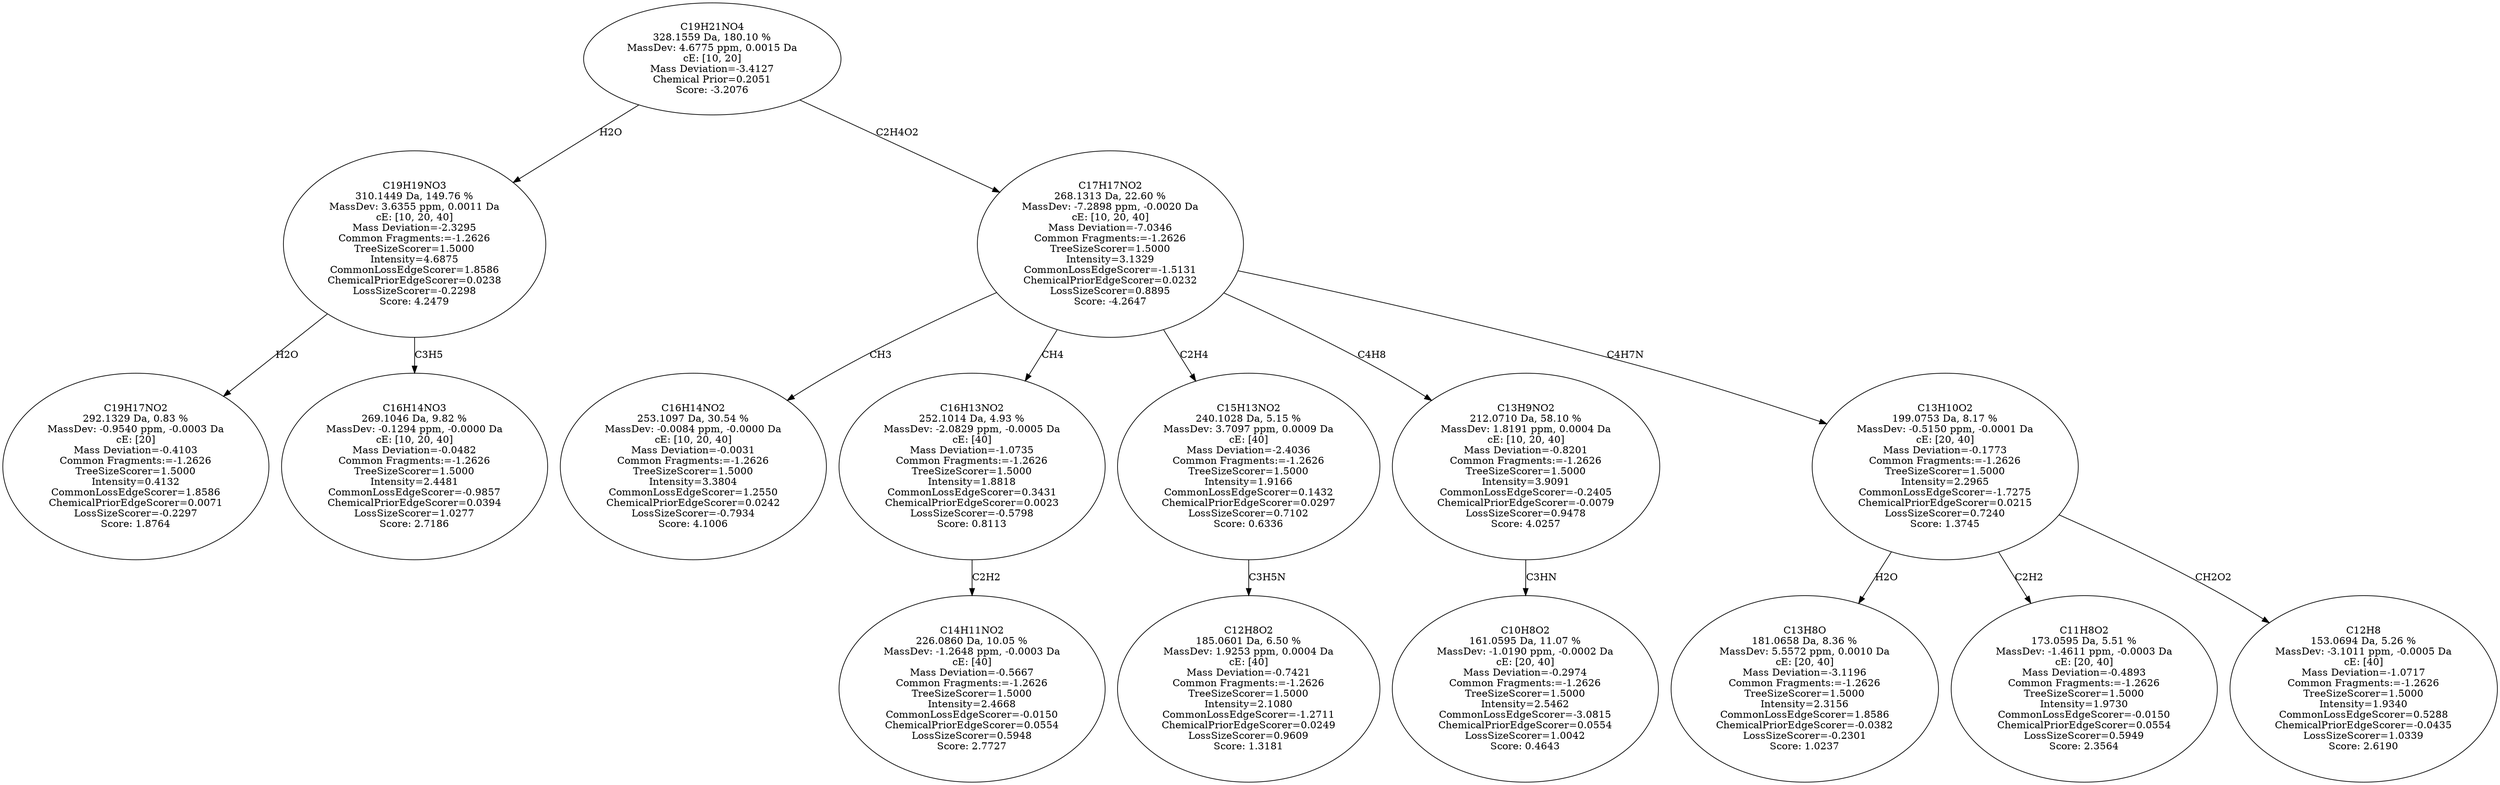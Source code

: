 strict digraph {
v1 [label="C19H17NO2\n292.1329 Da, 0.83 %\nMassDev: -0.9540 ppm, -0.0003 Da\ncE: [20]\nMass Deviation=-0.4103\nCommon Fragments:=-1.2626\nTreeSizeScorer=1.5000\nIntensity=0.4132\nCommonLossEdgeScorer=1.8586\nChemicalPriorEdgeScorer=0.0071\nLossSizeScorer=-0.2297\nScore: 1.8764"];
v2 [label="C16H14NO3\n269.1046 Da, 9.82 %\nMassDev: -0.1294 ppm, -0.0000 Da\ncE: [10, 20, 40]\nMass Deviation=-0.0482\nCommon Fragments:=-1.2626\nTreeSizeScorer=1.5000\nIntensity=2.4481\nCommonLossEdgeScorer=-0.9857\nChemicalPriorEdgeScorer=0.0394\nLossSizeScorer=1.0277\nScore: 2.7186"];
v3 [label="C19H19NO3\n310.1449 Da, 149.76 %\nMassDev: 3.6355 ppm, 0.0011 Da\ncE: [10, 20, 40]\nMass Deviation=-2.3295\nCommon Fragments:=-1.2626\nTreeSizeScorer=1.5000\nIntensity=4.6875\nCommonLossEdgeScorer=1.8586\nChemicalPriorEdgeScorer=0.0238\nLossSizeScorer=-0.2298\nScore: 4.2479"];
v4 [label="C16H14NO2\n253.1097 Da, 30.54 %\nMassDev: -0.0084 ppm, -0.0000 Da\ncE: [10, 20, 40]\nMass Deviation=-0.0031\nCommon Fragments:=-1.2626\nTreeSizeScorer=1.5000\nIntensity=3.3804\nCommonLossEdgeScorer=1.2550\nChemicalPriorEdgeScorer=0.0242\nLossSizeScorer=-0.7934\nScore: 4.1006"];
v5 [label="C14H11NO2\n226.0860 Da, 10.05 %\nMassDev: -1.2648 ppm, -0.0003 Da\ncE: [40]\nMass Deviation=-0.5667\nCommon Fragments:=-1.2626\nTreeSizeScorer=1.5000\nIntensity=2.4668\nCommonLossEdgeScorer=-0.0150\nChemicalPriorEdgeScorer=0.0554\nLossSizeScorer=0.5948\nScore: 2.7727"];
v6 [label="C16H13NO2\n252.1014 Da, 4.93 %\nMassDev: -2.0829 ppm, -0.0005 Da\ncE: [40]\nMass Deviation=-1.0735\nCommon Fragments:=-1.2626\nTreeSizeScorer=1.5000\nIntensity=1.8818\nCommonLossEdgeScorer=0.3431\nChemicalPriorEdgeScorer=0.0023\nLossSizeScorer=-0.5798\nScore: 0.8113"];
v7 [label="C12H8O2\n185.0601 Da, 6.50 %\nMassDev: 1.9253 ppm, 0.0004 Da\ncE: [40]\nMass Deviation=-0.7421\nCommon Fragments:=-1.2626\nTreeSizeScorer=1.5000\nIntensity=2.1080\nCommonLossEdgeScorer=-1.2711\nChemicalPriorEdgeScorer=0.0249\nLossSizeScorer=0.9609\nScore: 1.3181"];
v8 [label="C15H13NO2\n240.1028 Da, 5.15 %\nMassDev: 3.7097 ppm, 0.0009 Da\ncE: [40]\nMass Deviation=-2.4036\nCommon Fragments:=-1.2626\nTreeSizeScorer=1.5000\nIntensity=1.9166\nCommonLossEdgeScorer=0.1432\nChemicalPriorEdgeScorer=0.0297\nLossSizeScorer=0.7102\nScore: 0.6336"];
v9 [label="C10H8O2\n161.0595 Da, 11.07 %\nMassDev: -1.0190 ppm, -0.0002 Da\ncE: [20, 40]\nMass Deviation=-0.2974\nCommon Fragments:=-1.2626\nTreeSizeScorer=1.5000\nIntensity=2.5462\nCommonLossEdgeScorer=-3.0815\nChemicalPriorEdgeScorer=0.0554\nLossSizeScorer=1.0042\nScore: 0.4643"];
v10 [label="C13H9NO2\n212.0710 Da, 58.10 %\nMassDev: 1.8191 ppm, 0.0004 Da\ncE: [10, 20, 40]\nMass Deviation=-0.8201\nCommon Fragments:=-1.2626\nTreeSizeScorer=1.5000\nIntensity=3.9091\nCommonLossEdgeScorer=-0.2405\nChemicalPriorEdgeScorer=-0.0079\nLossSizeScorer=0.9478\nScore: 4.0257"];
v11 [label="C13H8O\n181.0658 Da, 8.36 %\nMassDev: 5.5572 ppm, 0.0010 Da\ncE: [20, 40]\nMass Deviation=-3.1196\nCommon Fragments:=-1.2626\nTreeSizeScorer=1.5000\nIntensity=2.3156\nCommonLossEdgeScorer=1.8586\nChemicalPriorEdgeScorer=-0.0382\nLossSizeScorer=-0.2301\nScore: 1.0237"];
v12 [label="C11H8O2\n173.0595 Da, 5.51 %\nMassDev: -1.4611 ppm, -0.0003 Da\ncE: [20, 40]\nMass Deviation=-0.4893\nCommon Fragments:=-1.2626\nTreeSizeScorer=1.5000\nIntensity=1.9730\nCommonLossEdgeScorer=-0.0150\nChemicalPriorEdgeScorer=0.0554\nLossSizeScorer=0.5949\nScore: 2.3564"];
v13 [label="C12H8\n153.0694 Da, 5.26 %\nMassDev: -3.1011 ppm, -0.0005 Da\ncE: [40]\nMass Deviation=-1.0717\nCommon Fragments:=-1.2626\nTreeSizeScorer=1.5000\nIntensity=1.9340\nCommonLossEdgeScorer=0.5288\nChemicalPriorEdgeScorer=-0.0435\nLossSizeScorer=1.0339\nScore: 2.6190"];
v14 [label="C13H10O2\n199.0753 Da, 8.17 %\nMassDev: -0.5150 ppm, -0.0001 Da\ncE: [20, 40]\nMass Deviation=-0.1773\nCommon Fragments:=-1.2626\nTreeSizeScorer=1.5000\nIntensity=2.2965\nCommonLossEdgeScorer=-1.7275\nChemicalPriorEdgeScorer=0.0215\nLossSizeScorer=0.7240\nScore: 1.3745"];
v15 [label="C17H17NO2\n268.1313 Da, 22.60 %\nMassDev: -7.2898 ppm, -0.0020 Da\ncE: [10, 20, 40]\nMass Deviation=-7.0346\nCommon Fragments:=-1.2626\nTreeSizeScorer=1.5000\nIntensity=3.1329\nCommonLossEdgeScorer=-1.5131\nChemicalPriorEdgeScorer=0.0232\nLossSizeScorer=0.8895\nScore: -4.2647"];
v16 [label="C19H21NO4\n328.1559 Da, 180.10 %\nMassDev: 4.6775 ppm, 0.0015 Da\ncE: [10, 20]\nMass Deviation=-3.4127\nChemical Prior=0.2051\nScore: -3.2076"];
v3 -> v1 [label="H2O"];
v3 -> v2 [label="C3H5"];
v16 -> v3 [label="H2O"];
v15 -> v4 [label="CH3"];
v6 -> v5 [label="C2H2"];
v15 -> v6 [label="CH4"];
v8 -> v7 [label="C3H5N"];
v15 -> v8 [label="C2H4"];
v10 -> v9 [label="C3HN"];
v15 -> v10 [label="C4H8"];
v14 -> v11 [label="H2O"];
v14 -> v12 [label="C2H2"];
v14 -> v13 [label="CH2O2"];
v15 -> v14 [label="C4H7N"];
v16 -> v15 [label="C2H4O2"];
}